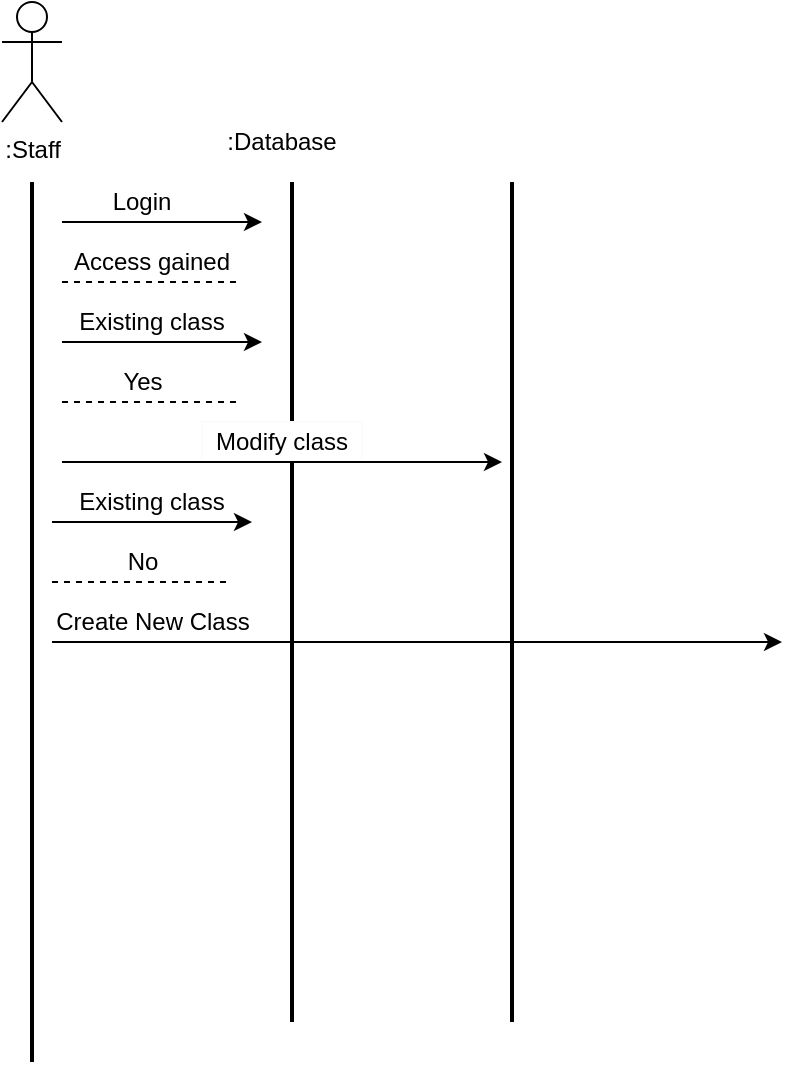 <mxfile version="14.2.9" type="github">
  <diagram id="0RPFWa3ci9fbHjT7_TzY" name="Page-1">
    <mxGraphModel dx="1449" dy="663" grid="1" gridSize="10" guides="1" tooltips="1" connect="1" arrows="1" fold="1" page="1" pageScale="1" pageWidth="850" pageHeight="1100" math="0" shadow="0">
      <root>
        <mxCell id="0" />
        <mxCell id="1" parent="0" />
        <mxCell id="XglGPAST_8ZIAYXLLb9w-19" value="" style="line;strokeWidth=2;direction=south;html=1;" vertex="1" parent="1">
          <mxGeometry x="170" y="110" width="10" height="420" as="geometry" />
        </mxCell>
        <mxCell id="XglGPAST_8ZIAYXLLb9w-1" value=":Staff" style="shape=umlActor;verticalLabelPosition=bottom;verticalAlign=top;html=1;outlineConnect=0;" vertex="1" parent="1">
          <mxGeometry x="30" y="20" width="30" height="60" as="geometry" />
        </mxCell>
        <mxCell id="XglGPAST_8ZIAYXLLb9w-2" value="" style="line;strokeWidth=2;direction=south;html=1;" vertex="1" parent="1">
          <mxGeometry x="40" y="110" width="10" height="440" as="geometry" />
        </mxCell>
        <mxCell id="XglGPAST_8ZIAYXLLb9w-4" value="" style="endArrow=classic;html=1;" edge="1" parent="1">
          <mxGeometry relative="1" as="geometry">
            <mxPoint x="60" y="130" as="sourcePoint" />
            <mxPoint x="160" y="130" as="targetPoint" />
          </mxGeometry>
        </mxCell>
        <mxCell id="XglGPAST_8ZIAYXLLb9w-6" value="" style="endArrow=none;dashed=1;html=1;" edge="1" parent="1">
          <mxGeometry width="50" height="50" relative="1" as="geometry">
            <mxPoint x="60" y="160" as="sourcePoint" />
            <mxPoint x="150" y="160" as="targetPoint" />
          </mxGeometry>
        </mxCell>
        <mxCell id="XglGPAST_8ZIAYXLLb9w-7" value="" style="endArrow=classic;html=1;" edge="1" parent="1">
          <mxGeometry relative="1" as="geometry">
            <mxPoint x="60" y="190" as="sourcePoint" />
            <mxPoint x="160" y="190" as="targetPoint" />
          </mxGeometry>
        </mxCell>
        <mxCell id="XglGPAST_8ZIAYXLLb9w-9" value="" style="endArrow=none;dashed=1;html=1;" edge="1" parent="1">
          <mxGeometry width="50" height="50" relative="1" as="geometry">
            <mxPoint x="60" y="220" as="sourcePoint" />
            <mxPoint x="150" y="220" as="targetPoint" />
          </mxGeometry>
        </mxCell>
        <mxCell id="XglGPAST_8ZIAYXLLb9w-10" value="Login" style="text;html=1;strokeColor=none;fillColor=none;align=center;verticalAlign=middle;whiteSpace=wrap;rounded=0;" vertex="1" parent="1">
          <mxGeometry x="80" y="110" width="40" height="20" as="geometry" />
        </mxCell>
        <mxCell id="XglGPAST_8ZIAYXLLb9w-13" value="Access gained" style="text;html=1;strokeColor=none;fillColor=none;align=center;verticalAlign=middle;whiteSpace=wrap;rounded=0;" vertex="1" parent="1">
          <mxGeometry x="60" y="140" width="90" height="20" as="geometry" />
        </mxCell>
        <mxCell id="XglGPAST_8ZIAYXLLb9w-14" value="Existing class" style="text;html=1;strokeColor=none;fillColor=none;align=center;verticalAlign=middle;whiteSpace=wrap;rounded=0;" vertex="1" parent="1">
          <mxGeometry x="65" y="170" width="80" height="20" as="geometry" />
        </mxCell>
        <mxCell id="XglGPAST_8ZIAYXLLb9w-15" value="Yes" style="text;html=1;strokeColor=none;fillColor=none;align=center;verticalAlign=middle;whiteSpace=wrap;rounded=0;" vertex="1" parent="1">
          <mxGeometry x="72.5" y="200" width="55" height="20" as="geometry" />
        </mxCell>
        <mxCell id="XglGPAST_8ZIAYXLLb9w-16" value="Modify class" style="text;html=1;strokeColor=#FEFAFF;fillColor=#FFFFFF;align=center;verticalAlign=middle;whiteSpace=wrap;rounded=0;background-color: white;" vertex="1" parent="1">
          <mxGeometry x="130" y="230" width="80" height="20" as="geometry" />
        </mxCell>
        <mxCell id="XglGPAST_8ZIAYXLLb9w-17" value="" style="endArrow=classic;html=1;" edge="1" parent="1">
          <mxGeometry relative="1" as="geometry">
            <mxPoint x="55" y="280" as="sourcePoint" />
            <mxPoint x="155" y="280" as="targetPoint" />
          </mxGeometry>
        </mxCell>
        <mxCell id="XglGPAST_8ZIAYXLLb9w-18" value="Existing class" style="text;html=1;strokeColor=none;fillColor=none;align=center;verticalAlign=middle;whiteSpace=wrap;rounded=0;" vertex="1" parent="1">
          <mxGeometry x="65" y="260" width="80" height="20" as="geometry" />
        </mxCell>
        <mxCell id="XglGPAST_8ZIAYXLLb9w-23" value="" style="endArrow=none;dashed=1;html=1;" edge="1" parent="1">
          <mxGeometry width="50" height="50" relative="1" as="geometry">
            <mxPoint x="55" y="310" as="sourcePoint" />
            <mxPoint x="145" y="310" as="targetPoint" />
          </mxGeometry>
        </mxCell>
        <mxCell id="XglGPAST_8ZIAYXLLb9w-24" value="No" style="text;html=1;strokeColor=none;fillColor=none;align=center;verticalAlign=middle;whiteSpace=wrap;rounded=0;" vertex="1" parent="1">
          <mxGeometry x="72.5" y="290" width="55" height="20" as="geometry" />
        </mxCell>
        <mxCell id="XglGPAST_8ZIAYXLLb9w-25" value="" style="endArrow=classic;html=1;" edge="1" parent="1">
          <mxGeometry relative="1" as="geometry">
            <mxPoint x="55" y="340" as="sourcePoint" />
            <mxPoint x="420" y="340" as="targetPoint" />
          </mxGeometry>
        </mxCell>
        <mxCell id="XglGPAST_8ZIAYXLLb9w-26" value="Create New Class" style="text;html=1;strokeColor=none;fillColor=none;align=center;verticalAlign=middle;whiteSpace=wrap;rounded=0;" vertex="1" parent="1">
          <mxGeometry x="52.5" y="320" width="105" height="20" as="geometry" />
        </mxCell>
        <mxCell id="XglGPAST_8ZIAYXLLb9w-27" value=":Database" style="text;html=1;strokeColor=none;fillColor=none;align=center;verticalAlign=middle;whiteSpace=wrap;rounded=0;" vertex="1" parent="1">
          <mxGeometry x="150" y="80" width="40" height="20" as="geometry" />
        </mxCell>
        <mxCell id="XglGPAST_8ZIAYXLLb9w-28" value="" style="line;strokeWidth=2;direction=south;html=1;" vertex="1" parent="1">
          <mxGeometry x="280" y="110" width="10" height="420" as="geometry" />
        </mxCell>
        <mxCell id="XglGPAST_8ZIAYXLLb9w-8" value="" style="endArrow=classic;html=1;" edge="1" parent="1">
          <mxGeometry relative="1" as="geometry">
            <mxPoint x="60" y="250" as="sourcePoint" />
            <mxPoint x="280" y="250" as="targetPoint" />
          </mxGeometry>
        </mxCell>
      </root>
    </mxGraphModel>
  </diagram>
</mxfile>
